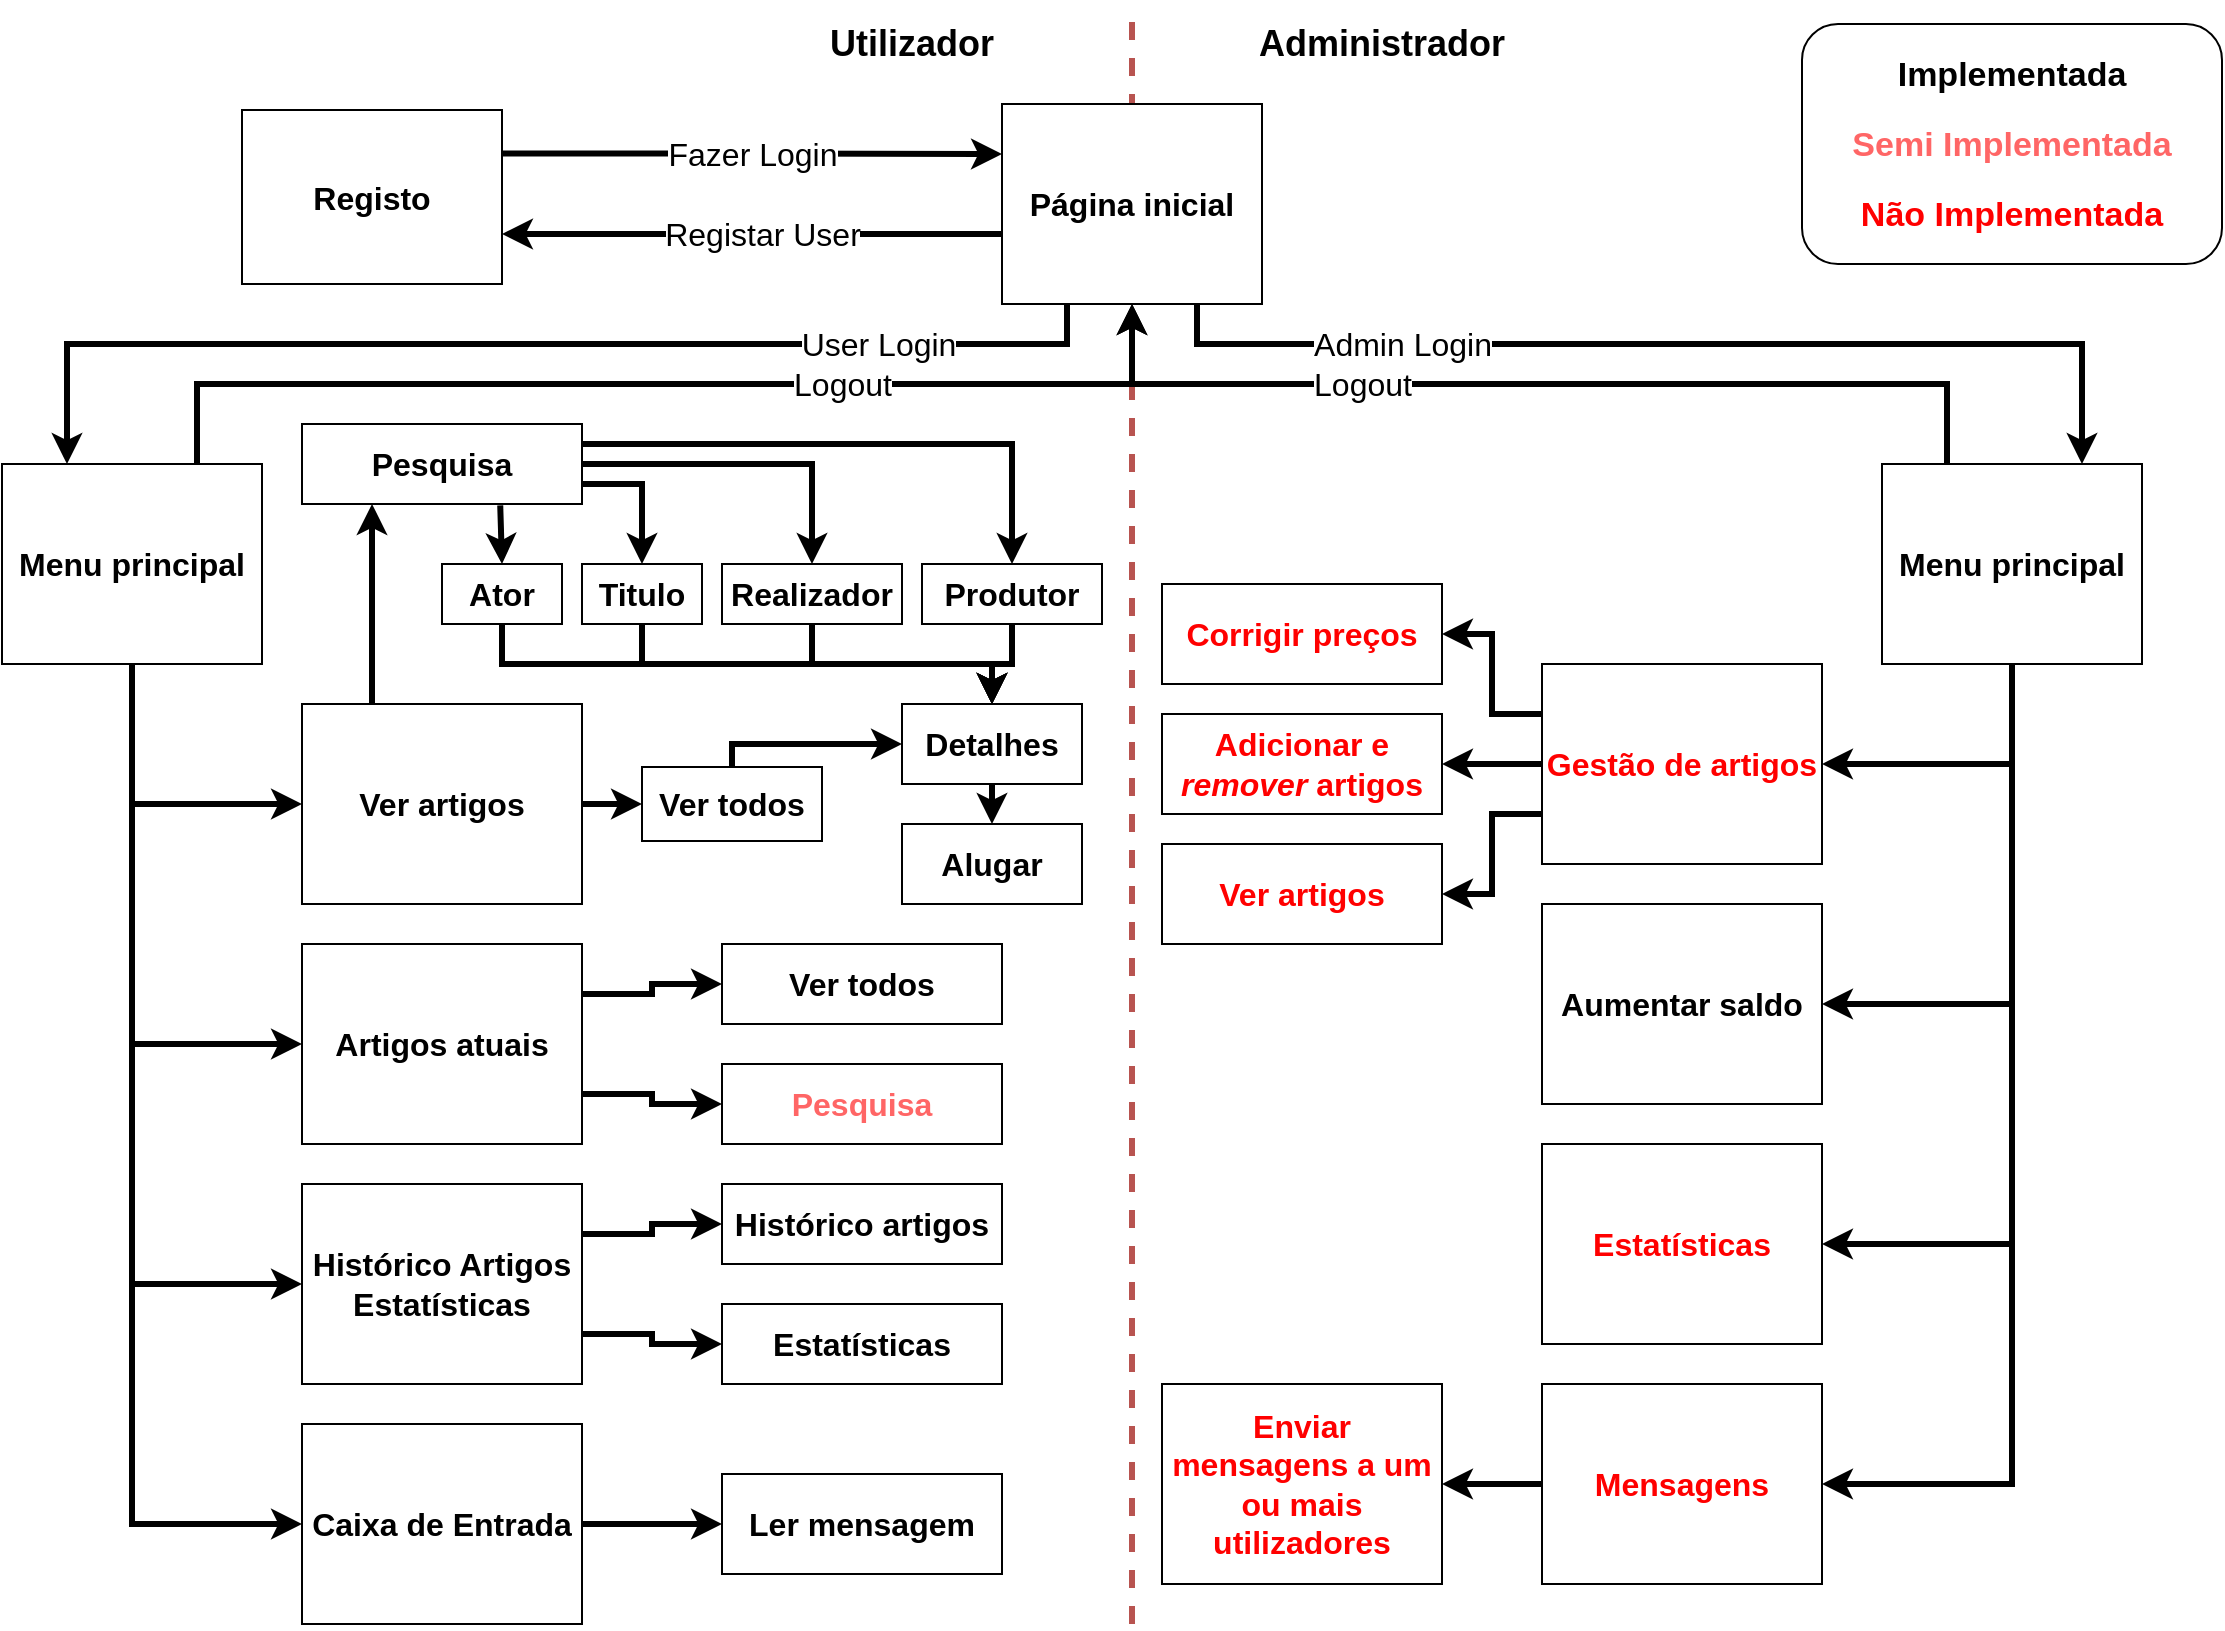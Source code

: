 <mxfile version="13.9.9" type="device"><diagram id="QfVZeXzvaqJgVR07FLNu" name="Página-1"><mxGraphModel dx="1010" dy="619" grid="1" gridSize="10" guides="1" tooltips="1" connect="1" arrows="1" fold="1" page="1" pageScale="1" pageWidth="1169" pageHeight="827" math="0" shadow="0"><root><mxCell id="0"/><mxCell id="1" parent="0"/><mxCell id="ro-7x455uP3qhW_CSoQ_-24" value="" style="endArrow=none;dashed=1;html=1;strokeWidth=3;fillColor=#f8cecc;strokeColor=#b85450;" parent="1" edge="1"><mxGeometry width="50" height="50" relative="1" as="geometry"><mxPoint x="585" y="820" as="sourcePoint"/><mxPoint x="585" y="10" as="targetPoint"/></mxGeometry></mxCell><mxCell id="ro-7x455uP3qhW_CSoQ_-16" style="edgeStyle=orthogonalEdgeStyle;rounded=0;orthogonalLoop=1;jettySize=auto;html=1;exitX=0.5;exitY=1;exitDx=0;exitDy=0;entryX=0;entryY=0.5;entryDx=0;entryDy=0;strokeWidth=3;" parent="1" source="ro-7x455uP3qhW_CSoQ_-2" target="ro-7x455uP3qhW_CSoQ_-11" edge="1"><mxGeometry relative="1" as="geometry"/></mxCell><mxCell id="ro-7x455uP3qhW_CSoQ_-17" style="edgeStyle=orthogonalEdgeStyle;rounded=0;orthogonalLoop=1;jettySize=auto;html=1;exitX=0.5;exitY=1;exitDx=0;exitDy=0;entryX=0;entryY=0.5;entryDx=0;entryDy=0;strokeWidth=3;" parent="1" source="ro-7x455uP3qhW_CSoQ_-2" target="ro-7x455uP3qhW_CSoQ_-13" edge="1"><mxGeometry relative="1" as="geometry"/></mxCell><mxCell id="ro-7x455uP3qhW_CSoQ_-18" style="edgeStyle=orthogonalEdgeStyle;rounded=0;orthogonalLoop=1;jettySize=auto;html=1;exitX=0.5;exitY=1;exitDx=0;exitDy=0;entryX=0;entryY=0.5;entryDx=0;entryDy=0;strokeWidth=3;" parent="1" source="ro-7x455uP3qhW_CSoQ_-2" target="ro-7x455uP3qhW_CSoQ_-14" edge="1"><mxGeometry relative="1" as="geometry"/></mxCell><mxCell id="ro-7x455uP3qhW_CSoQ_-19" style="edgeStyle=orthogonalEdgeStyle;rounded=0;orthogonalLoop=1;jettySize=auto;html=1;exitX=0.5;exitY=1;exitDx=0;exitDy=0;entryX=0;entryY=0.5;entryDx=0;entryDy=0;strokeWidth=3;" parent="1" source="ro-7x455uP3qhW_CSoQ_-2" target="ro-7x455uP3qhW_CSoQ_-15" edge="1"><mxGeometry relative="1" as="geometry"/></mxCell><mxCell id="ro-7x455uP3qhW_CSoQ_-22" style="edgeStyle=orthogonalEdgeStyle;rounded=0;orthogonalLoop=1;jettySize=auto;html=1;exitX=0.75;exitY=0;exitDx=0;exitDy=0;entryX=0.5;entryY=1;entryDx=0;entryDy=0;strokeWidth=3;" parent="1" source="ro-7x455uP3qhW_CSoQ_-2" target="9L_IsfER9IGtBh4uvFm2-3" edge="1"><mxGeometry relative="1" as="geometry"><Array as="points"><mxPoint x="118" y="200"/><mxPoint x="585" y="200"/></Array></mxGeometry></mxCell><mxCell id="ro-7x455uP3qhW_CSoQ_-23" value="&lt;span style=&quot;font-size: 16px&quot;&gt;Logout&lt;/span&gt;" style="edgeLabel;html=1;align=center;verticalAlign=middle;resizable=0;points=[];" parent="ro-7x455uP3qhW_CSoQ_-22" vertex="1" connectable="0"><mxGeometry x="0.321" y="-3" relative="1" as="geometry"><mxPoint x="0.5" y="-3" as="offset"/></mxGeometry></mxCell><mxCell id="ro-7x455uP3qhW_CSoQ_-2" value="&lt;font size=&quot;1&quot;&gt;&lt;b style=&quot;font-size: 16px&quot;&gt;Menu principal&lt;/b&gt;&lt;/font&gt;" style="rounded=0;whiteSpace=wrap;html=1;" parent="1" vertex="1"><mxGeometry x="20" y="240" width="130" height="100" as="geometry"/></mxCell><mxCell id="ro-7x455uP3qhW_CSoQ_-20" style="edgeStyle=orthogonalEdgeStyle;rounded=0;orthogonalLoop=1;jettySize=auto;html=1;exitX=0.25;exitY=0;exitDx=0;exitDy=0;entryX=0.5;entryY=1;entryDx=0;entryDy=0;strokeWidth=3;" parent="1" source="ro-7x455uP3qhW_CSoQ_-4" target="9L_IsfER9IGtBh4uvFm2-3" edge="1"><mxGeometry relative="1" as="geometry"/></mxCell><mxCell id="ro-7x455uP3qhW_CSoQ_-21" value="&lt;span style=&quot;font-size: 16px&quot;&gt;Logout&lt;/span&gt;" style="edgeLabel;html=1;align=center;verticalAlign=middle;resizable=0;points=[];" parent="ro-7x455uP3qhW_CSoQ_-20" vertex="1" connectable="0"><mxGeometry x="-0.159" relative="1" as="geometry"><mxPoint x="-127.5" as="offset"/></mxGeometry></mxCell><mxCell id="ro-7x455uP3qhW_CSoQ_-34" style="edgeStyle=orthogonalEdgeStyle;rounded=0;orthogonalLoop=1;jettySize=auto;html=1;exitX=0.5;exitY=1;exitDx=0;exitDy=0;strokeWidth=3;" parent="1" source="ro-7x455uP3qhW_CSoQ_-4" target="ro-7x455uP3qhW_CSoQ_-30" edge="1"><mxGeometry relative="1" as="geometry"/></mxCell><mxCell id="ro-7x455uP3qhW_CSoQ_-35" style="edgeStyle=orthogonalEdgeStyle;rounded=0;orthogonalLoop=1;jettySize=auto;html=1;exitX=0.5;exitY=1;exitDx=0;exitDy=0;entryX=1;entryY=0.5;entryDx=0;entryDy=0;strokeWidth=3;" parent="1" source="ro-7x455uP3qhW_CSoQ_-4" target="ro-7x455uP3qhW_CSoQ_-31" edge="1"><mxGeometry relative="1" as="geometry"/></mxCell><mxCell id="ro-7x455uP3qhW_CSoQ_-36" style="edgeStyle=orthogonalEdgeStyle;rounded=0;orthogonalLoop=1;jettySize=auto;html=1;exitX=0.5;exitY=1;exitDx=0;exitDy=0;entryX=1;entryY=0.5;entryDx=0;entryDy=0;strokeWidth=3;" parent="1" source="ro-7x455uP3qhW_CSoQ_-4" target="ro-7x455uP3qhW_CSoQ_-32" edge="1"><mxGeometry relative="1" as="geometry"/></mxCell><mxCell id="ro-7x455uP3qhW_CSoQ_-37" style="edgeStyle=orthogonalEdgeStyle;rounded=0;orthogonalLoop=1;jettySize=auto;html=1;exitX=0.5;exitY=1;exitDx=0;exitDy=0;entryX=1;entryY=0.5;entryDx=0;entryDy=0;strokeWidth=3;" parent="1" source="ro-7x455uP3qhW_CSoQ_-4" target="ro-7x455uP3qhW_CSoQ_-33" edge="1"><mxGeometry relative="1" as="geometry"/></mxCell><mxCell id="ro-7x455uP3qhW_CSoQ_-4" value="&lt;b style=&quot;font-size: 16px&quot;&gt;Menu principal&lt;/b&gt;" style="rounded=0;whiteSpace=wrap;html=1;" parent="1" vertex="1"><mxGeometry x="960" y="240" width="130" height="100" as="geometry"/></mxCell><mxCell id="ro-7x455uP3qhW_CSoQ_-9" value="&lt;font style=&quot;font-size: 16px ; line-height: 120%&quot;&gt;User&amp;nbsp;&lt;/font&gt;&lt;span style=&quot;font-size: 16px&quot;&gt;Login&lt;/span&gt;" style="edgeStyle=orthogonalEdgeStyle;rounded=0;orthogonalLoop=1;jettySize=auto;html=1;exitX=0.25;exitY=1;exitDx=0;exitDy=0;entryX=0.25;entryY=0;entryDx=0;entryDy=0;strokeWidth=3;" parent="1" source="9L_IsfER9IGtBh4uvFm2-3" target="ro-7x455uP3qhW_CSoQ_-2" edge="1"><mxGeometry x="-0.606" relative="1" as="geometry"><Array as="points"><mxPoint x="553" y="180"/><mxPoint x="53" y="180"/></Array><mxPoint as="offset"/></mxGeometry></mxCell><mxCell id="ro-7x455uP3qhW_CSoQ_-10" value="&lt;font style=&quot;font-size: 16px&quot;&gt;Admin&amp;nbsp;&lt;/font&gt;&lt;span style=&quot;font-size: 16px&quot;&gt;Login&lt;/span&gt;" style="edgeStyle=orthogonalEdgeStyle;rounded=0;orthogonalLoop=1;jettySize=auto;html=1;exitX=0.75;exitY=1;exitDx=0;exitDy=0;strokeWidth=3;" parent="1" source="9L_IsfER9IGtBh4uvFm2-3" edge="1"><mxGeometry x="-0.531" relative="1" as="geometry"><mxPoint x="1060" y="240" as="targetPoint"/><Array as="points"><mxPoint x="618" y="180"/><mxPoint x="1060" y="180"/><mxPoint x="1060" y="240"/></Array><mxPoint as="offset"/></mxGeometry></mxCell><mxCell id="9L_IsfER9IGtBh4uvFm2-3" value="&lt;font size=&quot;1&quot;&gt;&lt;b style=&quot;font-size: 16px&quot;&gt;Página inicial&lt;/b&gt;&lt;/font&gt;" style="rounded=0;whiteSpace=wrap;html=1;" parent="1" vertex="1"><mxGeometry x="520" y="60" width="130" height="100" as="geometry"/></mxCell><mxCell id="ro-7x455uP3qhW_CSoQ_-29" value="&lt;font style=&quot;font-size: 16px&quot;&gt;Fazer Login&lt;/font&gt;" style="edgeStyle=orthogonalEdgeStyle;rounded=0;orthogonalLoop=1;jettySize=auto;html=1;exitX=1;exitY=0.25;exitDx=0;exitDy=0;entryX=0;entryY=0.25;entryDx=0;entryDy=0;strokeWidth=3;" parent="1" source="9L_IsfER9IGtBh4uvFm2-9" target="9L_IsfER9IGtBh4uvFm2-3" edge="1"><mxGeometry relative="1" as="geometry"/></mxCell><mxCell id="9L_IsfER9IGtBh4uvFm2-9" value="&lt;font size=&quot;1&quot;&gt;&lt;b style=&quot;font-size: 16px&quot;&gt;Registo&lt;/b&gt;&lt;/font&gt;" style="rounded=0;whiteSpace=wrap;html=1;" parent="1" vertex="1"><mxGeometry x="140" y="63" width="130" height="87" as="geometry"/></mxCell><mxCell id="9L_IsfER9IGtBh4uvFm2-10" value="&lt;font style=&quot;font-size: 16px&quot;&gt;Registar User&lt;/font&gt;" style="edgeStyle=orthogonalEdgeStyle;rounded=0;orthogonalLoop=1;jettySize=auto;html=1;strokeWidth=3;" parent="1" source="9L_IsfER9IGtBh4uvFm2-3" target="9L_IsfER9IGtBh4uvFm2-9" edge="1"><mxGeometry as="geometry"><Array as="points"><mxPoint x="470" y="125"/><mxPoint x="470" y="125"/></Array><mxPoint x="5" as="offset"/></mxGeometry></mxCell><mxCell id="E5-tzfpEWk5ZxaYE5mX4-24" style="edgeStyle=orthogonalEdgeStyle;rounded=0;orthogonalLoop=1;jettySize=auto;html=1;exitX=0.25;exitY=0;exitDx=0;exitDy=0;entryX=0.25;entryY=1;entryDx=0;entryDy=0;strokeWidth=3;" parent="1" source="ro-7x455uP3qhW_CSoQ_-11" target="E5-tzfpEWk5ZxaYE5mX4-17" edge="1"><mxGeometry relative="1" as="geometry"/></mxCell><mxCell id="E5-tzfpEWk5ZxaYE5mX4-34" style="edgeStyle=orthogonalEdgeStyle;rounded=0;orthogonalLoop=1;jettySize=auto;html=1;exitX=1;exitY=0.5;exitDx=0;exitDy=0;entryX=0;entryY=0.5;entryDx=0;entryDy=0;strokeWidth=3;" parent="1" source="ro-7x455uP3qhW_CSoQ_-11" target="E5-tzfpEWk5ZxaYE5mX4-11" edge="1"><mxGeometry relative="1" as="geometry"/></mxCell><mxCell id="ro-7x455uP3qhW_CSoQ_-11" value="&lt;font size=&quot;1&quot;&gt;&lt;b style=&quot;font-size: 16px&quot;&gt;Ver artigos&lt;/b&gt;&lt;/font&gt;" style="rounded=0;whiteSpace=wrap;html=1;" parent="1" vertex="1"><mxGeometry x="170" y="360" width="140" height="100" as="geometry"/></mxCell><mxCell id="E5-tzfpEWk5ZxaYE5mX4-8" style="edgeStyle=orthogonalEdgeStyle;rounded=0;orthogonalLoop=1;jettySize=auto;html=1;exitX=1;exitY=0.25;exitDx=0;exitDy=0;entryX=0;entryY=0.5;entryDx=0;entryDy=0;strokeWidth=3;" parent="1" source="ro-7x455uP3qhW_CSoQ_-13" target="E5-tzfpEWk5ZxaYE5mX4-6" edge="1"><mxGeometry relative="1" as="geometry"/></mxCell><mxCell id="E5-tzfpEWk5ZxaYE5mX4-9" style="edgeStyle=orthogonalEdgeStyle;rounded=0;orthogonalLoop=1;jettySize=auto;html=1;exitX=1;exitY=0.75;exitDx=0;exitDy=0;entryX=0;entryY=0.5;entryDx=0;entryDy=0;strokeWidth=3;" parent="1" source="ro-7x455uP3qhW_CSoQ_-13" target="E5-tzfpEWk5ZxaYE5mX4-7" edge="1"><mxGeometry relative="1" as="geometry"/></mxCell><mxCell id="ro-7x455uP3qhW_CSoQ_-13" value="&lt;font size=&quot;1&quot;&gt;&lt;b style=&quot;font-size: 16px&quot;&gt;Artigos atuais&lt;/b&gt;&lt;/font&gt;" style="rounded=0;whiteSpace=wrap;html=1;" parent="1" vertex="1"><mxGeometry x="170" y="480" width="140" height="100" as="geometry"/></mxCell><mxCell id="E5-tzfpEWk5ZxaYE5mX4-4" style="edgeStyle=orthogonalEdgeStyle;rounded=0;orthogonalLoop=1;jettySize=auto;html=1;exitX=1;exitY=0.75;exitDx=0;exitDy=0;entryX=0;entryY=0.5;entryDx=0;entryDy=0;strokeWidth=3;" parent="1" source="ro-7x455uP3qhW_CSoQ_-14" target="E5-tzfpEWk5ZxaYE5mX4-2" edge="1"><mxGeometry relative="1" as="geometry"/></mxCell><mxCell id="E5-tzfpEWk5ZxaYE5mX4-5" style="edgeStyle=orthogonalEdgeStyle;rounded=0;orthogonalLoop=1;jettySize=auto;html=1;exitX=1;exitY=0.25;exitDx=0;exitDy=0;entryX=0;entryY=0.5;entryDx=0;entryDy=0;strokeWidth=3;" parent="1" source="ro-7x455uP3qhW_CSoQ_-14" target="E5-tzfpEWk5ZxaYE5mX4-1" edge="1"><mxGeometry relative="1" as="geometry"/></mxCell><mxCell id="ro-7x455uP3qhW_CSoQ_-14" value="&lt;b style=&quot;font-size: 16px&quot;&gt;Histórico Artigos&lt;br&gt;Estatísticas&lt;br&gt;&lt;/b&gt;" style="rounded=0;whiteSpace=wrap;html=1;" parent="1" vertex="1"><mxGeometry x="170" y="600" width="140" height="100" as="geometry"/></mxCell><mxCell id="ro-7x455uP3qhW_CSoQ_-59" style="edgeStyle=orthogonalEdgeStyle;rounded=0;orthogonalLoop=1;jettySize=auto;html=1;exitX=1;exitY=0.5;exitDx=0;exitDy=0;entryX=0;entryY=0.5;entryDx=0;entryDy=0;strokeWidth=3;" parent="1" source="ro-7x455uP3qhW_CSoQ_-15" target="ro-7x455uP3qhW_CSoQ_-58" edge="1"><mxGeometry relative="1" as="geometry"/></mxCell><mxCell id="ro-7x455uP3qhW_CSoQ_-15" value="&lt;span style=&quot;font-size: 16px&quot;&gt;&lt;b&gt;Caixa de Entrada&lt;/b&gt;&lt;/span&gt;" style="rounded=0;whiteSpace=wrap;html=1;" parent="1" vertex="1"><mxGeometry x="170" y="720" width="140" height="100" as="geometry"/></mxCell><mxCell id="ro-7x455uP3qhW_CSoQ_-26" value="&lt;b&gt;&lt;font style=&quot;font-size: 18px;&quot;&gt;Utilizador&lt;/font&gt;&lt;/b&gt;" style="text;html=1;strokeColor=none;fillColor=none;align=center;verticalAlign=middle;whiteSpace=wrap;rounded=0;labelBackgroundColor=none;" parent="1" vertex="1"><mxGeometry x="430" y="10" width="90" height="40" as="geometry"/></mxCell><mxCell id="ro-7x455uP3qhW_CSoQ_-27" value="&lt;b&gt;&lt;font style=&quot;font-size: 18px&quot;&gt;Administrador&lt;/font&gt;&lt;/b&gt;" style="text;html=1;strokeColor=none;fillColor=none;align=center;verticalAlign=middle;whiteSpace=wrap;rounded=0;labelBackgroundColor=none;" parent="1" vertex="1"><mxGeometry x="650" y="10" width="120" height="40" as="geometry"/></mxCell><mxCell id="ro-7x455uP3qhW_CSoQ_-39" value="" style="edgeStyle=orthogonalEdgeStyle;rounded=0;orthogonalLoop=1;jettySize=auto;html=1;strokeWidth=3;exitX=0;exitY=0.25;exitDx=0;exitDy=0;" parent="1" source="ro-7x455uP3qhW_CSoQ_-30" target="ro-7x455uP3qhW_CSoQ_-38" edge="1"><mxGeometry relative="1" as="geometry"/></mxCell><mxCell id="ro-7x455uP3qhW_CSoQ_-43" style="edgeStyle=orthogonalEdgeStyle;rounded=0;orthogonalLoop=1;jettySize=auto;html=1;exitX=0;exitY=0.5;exitDx=0;exitDy=0;entryX=1;entryY=0.5;entryDx=0;entryDy=0;strokeWidth=3;" parent="1" source="ro-7x455uP3qhW_CSoQ_-30" target="ro-7x455uP3qhW_CSoQ_-40" edge="1"><mxGeometry relative="1" as="geometry"/></mxCell><mxCell id="ro-7x455uP3qhW_CSoQ_-44" style="edgeStyle=orthogonalEdgeStyle;rounded=0;orthogonalLoop=1;jettySize=auto;html=1;exitX=0;exitY=0.75;exitDx=0;exitDy=0;entryX=1;entryY=0.5;entryDx=0;entryDy=0;strokeWidth=3;" parent="1" source="ro-7x455uP3qhW_CSoQ_-30" target="ro-7x455uP3qhW_CSoQ_-41" edge="1"><mxGeometry relative="1" as="geometry"/></mxCell><mxCell id="ro-7x455uP3qhW_CSoQ_-30" value="&lt;span style=&quot;font-size: 16px&quot;&gt;&lt;b&gt;Gestão de artigos&lt;/b&gt;&lt;/span&gt;" style="rounded=0;whiteSpace=wrap;html=1;fontColor=#FF0000;" parent="1" vertex="1"><mxGeometry x="790" y="340" width="140" height="100" as="geometry"/></mxCell><mxCell id="ro-7x455uP3qhW_CSoQ_-31" value="&lt;span style=&quot;font-size: 16px&quot;&gt;&lt;b&gt;Aumentar saldo&lt;/b&gt;&lt;/span&gt;" style="rounded=0;whiteSpace=wrap;html=1;" parent="1" vertex="1"><mxGeometry x="790" y="460" width="140" height="100" as="geometry"/></mxCell><mxCell id="ro-7x455uP3qhW_CSoQ_-32" value="&lt;b style=&quot;font-size: 16px&quot;&gt;Estatísticas&lt;/b&gt;" style="rounded=0;whiteSpace=wrap;html=1;fontColor=#FF0000;" parent="1" vertex="1"><mxGeometry x="790" y="580" width="140" height="100" as="geometry"/></mxCell><mxCell id="ro-7x455uP3qhW_CSoQ_-50" value="" style="edgeStyle=orthogonalEdgeStyle;rounded=0;orthogonalLoop=1;jettySize=auto;html=1;strokeWidth=3;" parent="1" source="ro-7x455uP3qhW_CSoQ_-33" target="ro-7x455uP3qhW_CSoQ_-49" edge="1"><mxGeometry relative="1" as="geometry"/></mxCell><mxCell id="ro-7x455uP3qhW_CSoQ_-33" value="&lt;b style=&quot;font-size: 16px&quot;&gt;Mensagens&lt;/b&gt;" style="rounded=0;whiteSpace=wrap;html=1;fontColor=#FF0000;" parent="1" vertex="1"><mxGeometry x="790" y="700" width="140" height="100" as="geometry"/></mxCell><mxCell id="ro-7x455uP3qhW_CSoQ_-38" value="&lt;font size=&quot;1&quot;&gt;&lt;b style=&quot;font-size: 16px&quot;&gt;Corrigir preços&lt;/b&gt;&lt;/font&gt;" style="rounded=0;whiteSpace=wrap;html=1;fontColor=#FF0000;" parent="1" vertex="1"><mxGeometry x="600" y="300" width="140" height="50" as="geometry"/></mxCell><mxCell id="ro-7x455uP3qhW_CSoQ_-40" value="&lt;font size=&quot;1&quot;&gt;&lt;b style=&quot;font-size: 16px&quot;&gt;Adicionar e &lt;i&gt;remover &lt;/i&gt;artigos&lt;/b&gt;&lt;/font&gt;" style="rounded=0;whiteSpace=wrap;html=1;fontColor=#FF0000;" parent="1" vertex="1"><mxGeometry x="600" y="365" width="140" height="50" as="geometry"/></mxCell><mxCell id="ro-7x455uP3qhW_CSoQ_-41" value="&lt;font size=&quot;1&quot;&gt;&lt;b style=&quot;font-size: 16px&quot;&gt;Ver artigos&lt;/b&gt;&lt;/font&gt;" style="rounded=0;whiteSpace=wrap;html=1;fontColor=#FF0000;" parent="1" vertex="1"><mxGeometry x="600" y="430" width="140" height="50" as="geometry"/></mxCell><mxCell id="ro-7x455uP3qhW_CSoQ_-49" value="&lt;b style=&quot;font-size: 16px&quot;&gt;Enviar mensagens a um ou mais utilizadores&lt;/b&gt;" style="rounded=0;whiteSpace=wrap;html=1;fontColor=#FF0000;" parent="1" vertex="1"><mxGeometry x="600" y="700" width="140" height="100" as="geometry"/></mxCell><mxCell id="ro-7x455uP3qhW_CSoQ_-58" value="&lt;b style=&quot;font-size: 16px&quot;&gt;Ler mensagem&lt;/b&gt;" style="rounded=0;whiteSpace=wrap;html=1;" parent="1" vertex="1"><mxGeometry x="380" y="745" width="140" height="50" as="geometry"/></mxCell><mxCell id="E5-tzfpEWk5ZxaYE5mX4-1" value="&lt;b style=&quot;font-size: 16px&quot;&gt;Histórico artigos&lt;/b&gt;" style="rounded=0;whiteSpace=wrap;html=1;" parent="1" vertex="1"><mxGeometry x="380" y="600" width="140" height="40" as="geometry"/></mxCell><mxCell id="E5-tzfpEWk5ZxaYE5mX4-2" value="&lt;b style=&quot;font-size: 16px&quot;&gt;Estatísticas&lt;/b&gt;" style="rounded=0;whiteSpace=wrap;html=1;" parent="1" vertex="1"><mxGeometry x="380" y="660" width="140" height="40" as="geometry"/></mxCell><mxCell id="E5-tzfpEWk5ZxaYE5mX4-6" value="&lt;b style=&quot;font-size: 16px&quot;&gt;Ver todos&lt;/b&gt;" style="rounded=0;whiteSpace=wrap;html=1;" parent="1" vertex="1"><mxGeometry x="380" y="480" width="140" height="40" as="geometry"/></mxCell><mxCell id="E5-tzfpEWk5ZxaYE5mX4-7" value="&lt;b style=&quot;font-size: 16px&quot;&gt;Pesquisa&lt;/b&gt;" style="rounded=0;whiteSpace=wrap;html=1;fontColor=#FF6666;" parent="1" vertex="1"><mxGeometry x="380" y="540" width="140" height="40" as="geometry"/></mxCell><mxCell id="E5-tzfpEWk5ZxaYE5mX4-35" style="edgeStyle=orthogonalEdgeStyle;rounded=0;orthogonalLoop=1;jettySize=auto;html=1;exitX=0.5;exitY=0;exitDx=0;exitDy=0;entryX=0;entryY=0.5;entryDx=0;entryDy=0;strokeWidth=3;" parent="1" source="E5-tzfpEWk5ZxaYE5mX4-11" target="E5-tzfpEWk5ZxaYE5mX4-13" edge="1"><mxGeometry relative="1" as="geometry"><Array as="points"><mxPoint x="385" y="380"/></Array></mxGeometry></mxCell><mxCell id="E5-tzfpEWk5ZxaYE5mX4-11" value="&lt;b style=&quot;font-size: 16px&quot;&gt;Ver todos&lt;/b&gt;" style="rounded=0;whiteSpace=wrap;html=1;" parent="1" vertex="1"><mxGeometry x="340" y="391.5" width="90" height="37" as="geometry"/></mxCell><mxCell id="E5-tzfpEWk5ZxaYE5mX4-16" style="edgeStyle=orthogonalEdgeStyle;rounded=0;orthogonalLoop=1;jettySize=auto;html=1;exitX=0.5;exitY=1;exitDx=0;exitDy=0;entryX=0.5;entryY=0;entryDx=0;entryDy=0;strokeWidth=3;" parent="1" source="E5-tzfpEWk5ZxaYE5mX4-13" target="E5-tzfpEWk5ZxaYE5mX4-14" edge="1"><mxGeometry relative="1" as="geometry"/></mxCell><mxCell id="E5-tzfpEWk5ZxaYE5mX4-13" value="&lt;b style=&quot;font-size: 16px&quot;&gt;Detalhes&lt;br&gt;&lt;/b&gt;" style="rounded=0;whiteSpace=wrap;html=1;" parent="1" vertex="1"><mxGeometry x="470" y="360" width="90" height="40" as="geometry"/></mxCell><mxCell id="E5-tzfpEWk5ZxaYE5mX4-14" value="&lt;b style=&quot;font-size: 16px&quot;&gt;Alugar&lt;/b&gt;" style="rounded=0;whiteSpace=wrap;html=1;" parent="1" vertex="1"><mxGeometry x="470" y="420" width="90" height="40" as="geometry"/></mxCell><mxCell id="E5-tzfpEWk5ZxaYE5mX4-25" style="edgeStyle=orthogonalEdgeStyle;rounded=0;orthogonalLoop=1;jettySize=auto;html=1;exitX=0.708;exitY=1.018;exitDx=0;exitDy=0;entryX=0.5;entryY=0;entryDx=0;entryDy=0;strokeWidth=3;exitPerimeter=0;" parent="1" source="E5-tzfpEWk5ZxaYE5mX4-17" target="E5-tzfpEWk5ZxaYE5mX4-21" edge="1"><mxGeometry relative="1" as="geometry"/></mxCell><mxCell id="E5-tzfpEWk5ZxaYE5mX4-26" style="edgeStyle=orthogonalEdgeStyle;rounded=0;orthogonalLoop=1;jettySize=auto;html=1;exitX=1;exitY=0.75;exitDx=0;exitDy=0;entryX=0.5;entryY=0;entryDx=0;entryDy=0;strokeWidth=3;" parent="1" source="E5-tzfpEWk5ZxaYE5mX4-17" target="E5-tzfpEWk5ZxaYE5mX4-18" edge="1"><mxGeometry relative="1" as="geometry"/></mxCell><mxCell id="E5-tzfpEWk5ZxaYE5mX4-27" style="edgeStyle=orthogonalEdgeStyle;rounded=0;orthogonalLoop=1;jettySize=auto;html=1;exitX=1;exitY=0.5;exitDx=0;exitDy=0;entryX=0.5;entryY=0;entryDx=0;entryDy=0;strokeWidth=3;" parent="1" source="E5-tzfpEWk5ZxaYE5mX4-17" target="E5-tzfpEWk5ZxaYE5mX4-19" edge="1"><mxGeometry relative="1" as="geometry"/></mxCell><mxCell id="E5-tzfpEWk5ZxaYE5mX4-28" style="edgeStyle=orthogonalEdgeStyle;rounded=0;orthogonalLoop=1;jettySize=auto;html=1;exitX=1;exitY=0.25;exitDx=0;exitDy=0;entryX=0.5;entryY=0;entryDx=0;entryDy=0;strokeWidth=3;" parent="1" source="E5-tzfpEWk5ZxaYE5mX4-17" target="E5-tzfpEWk5ZxaYE5mX4-20" edge="1"><mxGeometry relative="1" as="geometry"/></mxCell><mxCell id="E5-tzfpEWk5ZxaYE5mX4-17" value="&lt;b style=&quot;font-size: 16px&quot;&gt;Pesquisa&lt;/b&gt;" style="rounded=0;whiteSpace=wrap;html=1;" parent="1" vertex="1"><mxGeometry x="170" y="220" width="140" height="40" as="geometry"/></mxCell><mxCell id="E5-tzfpEWk5ZxaYE5mX4-32" style="edgeStyle=orthogonalEdgeStyle;rounded=0;orthogonalLoop=1;jettySize=auto;html=1;exitX=0.5;exitY=1;exitDx=0;exitDy=0;strokeWidth=3;" parent="1" source="E5-tzfpEWk5ZxaYE5mX4-18" target="E5-tzfpEWk5ZxaYE5mX4-13" edge="1"><mxGeometry relative="1" as="geometry"/></mxCell><mxCell id="E5-tzfpEWk5ZxaYE5mX4-18" value="&lt;b style=&quot;font-size: 16px&quot;&gt;Titulo&lt;/b&gt;" style="rounded=0;whiteSpace=wrap;html=1;" parent="1" vertex="1"><mxGeometry x="310" y="290" width="60" height="30" as="geometry"/></mxCell><mxCell id="E5-tzfpEWk5ZxaYE5mX4-31" style="edgeStyle=orthogonalEdgeStyle;rounded=0;orthogonalLoop=1;jettySize=auto;html=1;exitX=0.5;exitY=1;exitDx=0;exitDy=0;entryX=0.5;entryY=0;entryDx=0;entryDy=0;strokeWidth=3;" parent="1" source="E5-tzfpEWk5ZxaYE5mX4-19" target="E5-tzfpEWk5ZxaYE5mX4-13" edge="1"><mxGeometry relative="1" as="geometry"/></mxCell><mxCell id="E5-tzfpEWk5ZxaYE5mX4-19" value="&lt;b style=&quot;font-size: 16px&quot;&gt;Realizador&lt;/b&gt;" style="rounded=0;whiteSpace=wrap;html=1;" parent="1" vertex="1"><mxGeometry x="380" y="290" width="90" height="30" as="geometry"/></mxCell><mxCell id="E5-tzfpEWk5ZxaYE5mX4-30" style="edgeStyle=orthogonalEdgeStyle;rounded=0;orthogonalLoop=1;jettySize=auto;html=1;exitX=0.5;exitY=1;exitDx=0;exitDy=0;entryX=0.5;entryY=0;entryDx=0;entryDy=0;strokeWidth=3;" parent="1" source="E5-tzfpEWk5ZxaYE5mX4-20" target="E5-tzfpEWk5ZxaYE5mX4-13" edge="1"><mxGeometry relative="1" as="geometry"/></mxCell><mxCell id="E5-tzfpEWk5ZxaYE5mX4-20" value="&lt;b style=&quot;font-size: 16px&quot;&gt;Produtor&lt;/b&gt;" style="rounded=0;whiteSpace=wrap;html=1;" parent="1" vertex="1"><mxGeometry x="480" y="290" width="90" height="30" as="geometry"/></mxCell><mxCell id="E5-tzfpEWk5ZxaYE5mX4-29" style="edgeStyle=orthogonalEdgeStyle;rounded=0;orthogonalLoop=1;jettySize=auto;html=1;exitX=0.5;exitY=1;exitDx=0;exitDy=0;strokeWidth=3;entryX=0.5;entryY=0;entryDx=0;entryDy=0;" parent="1" source="E5-tzfpEWk5ZxaYE5mX4-21" target="E5-tzfpEWk5ZxaYE5mX4-13" edge="1"><mxGeometry relative="1" as="geometry"><mxPoint x="440" y="360" as="targetPoint"/></mxGeometry></mxCell><mxCell id="E5-tzfpEWk5ZxaYE5mX4-21" value="&lt;b style=&quot;font-size: 16px&quot;&gt;Ator&lt;/b&gt;" style="rounded=0;whiteSpace=wrap;html=1;" parent="1" vertex="1"><mxGeometry x="240" y="290" width="60" height="30" as="geometry"/></mxCell><mxCell id="E5-tzfpEWk5ZxaYE5mX4-36" value="" style="rounded=1;whiteSpace=wrap;html=1;fontColor=#FF6666;" parent="1" vertex="1"><mxGeometry x="920" y="20" width="210" height="120" as="geometry"/></mxCell><mxCell id="E5-tzfpEWk5ZxaYE5mX4-37" value="&lt;b&gt;&lt;font style=&quot;font-size: 17px&quot;&gt;Semi&amp;nbsp;&lt;/font&gt;&lt;/b&gt;&lt;b&gt;&lt;font style=&quot;font-size: 17px&quot;&gt;Implementada&lt;/font&gt;&lt;/b&gt;" style="text;html=1;strokeColor=none;fillColor=none;align=center;verticalAlign=middle;whiteSpace=wrap;rounded=0;fontColor=#FF6666;fontSize=18;" parent="1" vertex="1"><mxGeometry x="920" y="65" width="210" height="30" as="geometry"/></mxCell><mxCell id="E5-tzfpEWk5ZxaYE5mX4-38" value="&lt;font color=&quot;#ff0000&quot;&gt;&lt;b&gt;&lt;font style=&quot;font-size: 17px&quot;&gt;Não&amp;nbsp;&lt;/font&gt;&lt;/b&gt;&lt;b&gt;&lt;font style=&quot;font-size: 17px&quot;&gt;Implementada&lt;/font&gt;&lt;/b&gt;&lt;/font&gt;" style="text;html=1;strokeColor=none;fillColor=none;align=center;verticalAlign=middle;whiteSpace=wrap;rounded=0;fontColor=#FF6666;fontSize=18;" parent="1" vertex="1"><mxGeometry x="920" y="100" width="210" height="30" as="geometry"/></mxCell><mxCell id="E5-tzfpEWk5ZxaYE5mX4-39" value="&lt;b&gt;&lt;font style=&quot;font-size: 17px&quot;&gt;Implementada&lt;/font&gt;&lt;/b&gt;" style="text;html=1;strokeColor=none;fillColor=none;align=center;verticalAlign=middle;whiteSpace=wrap;rounded=0;fontSize=18;fontColor=#000000;" parent="1" vertex="1"><mxGeometry x="920" y="30" width="210" height="30" as="geometry"/></mxCell></root></mxGraphModel></diagram></mxfile>